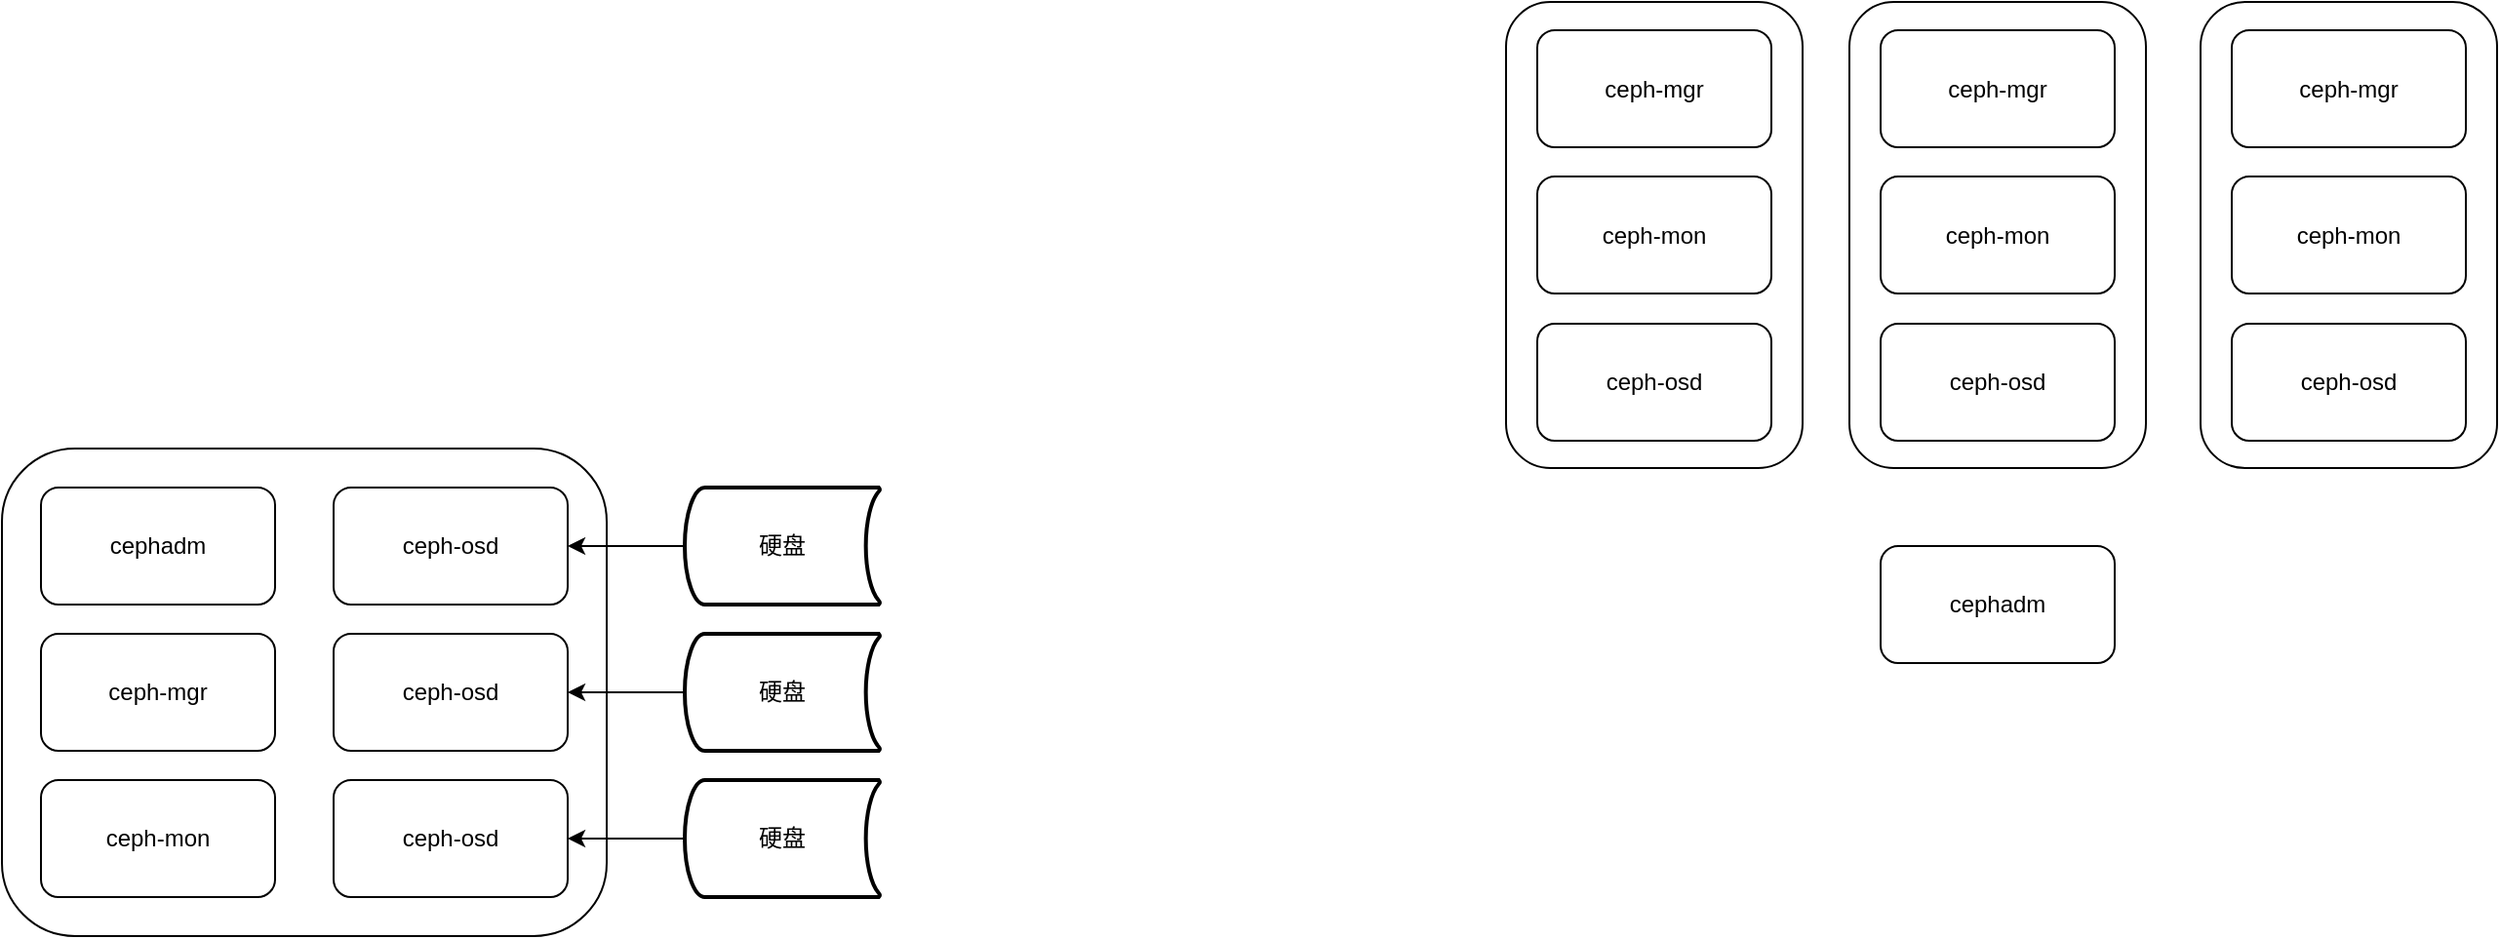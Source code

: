 <mxfile version="13.9.9" type="device"><diagram id="Dz77tpT3L31OcKnkpGSX" name="第 1 页"><mxGraphModel dx="981" dy="967" grid="0" gridSize="10" guides="1" tooltips="1" connect="1" arrows="1" fold="1" page="0" pageScale="1" pageWidth="827" pageHeight="1169" math="0" shadow="0"><root><mxCell id="0"/><mxCell id="1" parent="0"/><mxCell id="NUZdIAwi4qyMB2TNLwDk-1" value="" style="rounded=1;whiteSpace=wrap;html=1;" vertex="1" parent="1"><mxGeometry x="220" y="200" width="310" height="250" as="geometry"/></mxCell><mxCell id="NUZdIAwi4qyMB2TNLwDk-2" value="cephadm" style="rounded=1;whiteSpace=wrap;html=1;" vertex="1" parent="1"><mxGeometry x="240" y="220" width="120" height="60" as="geometry"/></mxCell><mxCell id="NUZdIAwi4qyMB2TNLwDk-3" value="ceph-mgr" style="rounded=1;whiteSpace=wrap;html=1;" vertex="1" parent="1"><mxGeometry x="240" y="295" width="120" height="60" as="geometry"/></mxCell><mxCell id="NUZdIAwi4qyMB2TNLwDk-4" value="ceph-mon" style="rounded=1;whiteSpace=wrap;html=1;" vertex="1" parent="1"><mxGeometry x="240" y="370" width="120" height="60" as="geometry"/></mxCell><mxCell id="NUZdIAwi4qyMB2TNLwDk-5" value="ceph-osd" style="rounded=1;whiteSpace=wrap;html=1;" vertex="1" parent="1"><mxGeometry x="390" y="220" width="120" height="60" as="geometry"/></mxCell><mxCell id="NUZdIAwi4qyMB2TNLwDk-6" value="ceph-osd" style="rounded=1;whiteSpace=wrap;html=1;" vertex="1" parent="1"><mxGeometry x="390" y="295" width="120" height="60" as="geometry"/></mxCell><mxCell id="NUZdIAwi4qyMB2TNLwDk-7" value="ceph-osd" style="rounded=1;whiteSpace=wrap;html=1;" vertex="1" parent="1"><mxGeometry x="390" y="370" width="120" height="60" as="geometry"/></mxCell><mxCell id="NUZdIAwi4qyMB2TNLwDk-13" style="edgeStyle=orthogonalEdgeStyle;rounded=0;orthogonalLoop=1;jettySize=auto;html=1;exitX=0;exitY=0.5;exitDx=0;exitDy=0;exitPerimeter=0;" edge="1" parent="1" source="NUZdIAwi4qyMB2TNLwDk-8" target="NUZdIAwi4qyMB2TNLwDk-7"><mxGeometry relative="1" as="geometry"/></mxCell><mxCell id="NUZdIAwi4qyMB2TNLwDk-8" value="硬盘" style="strokeWidth=2;html=1;shape=mxgraph.flowchart.stored_data;whiteSpace=wrap;" vertex="1" parent="1"><mxGeometry x="570" y="370" width="100" height="60" as="geometry"/></mxCell><mxCell id="NUZdIAwi4qyMB2TNLwDk-12" style="edgeStyle=orthogonalEdgeStyle;rounded=0;orthogonalLoop=1;jettySize=auto;html=1;exitX=0;exitY=0.5;exitDx=0;exitDy=0;exitPerimeter=0;entryX=1;entryY=0.5;entryDx=0;entryDy=0;" edge="1" parent="1" source="NUZdIAwi4qyMB2TNLwDk-9" target="NUZdIAwi4qyMB2TNLwDk-6"><mxGeometry relative="1" as="geometry"/></mxCell><mxCell id="NUZdIAwi4qyMB2TNLwDk-9" value="硬盘" style="strokeWidth=2;html=1;shape=mxgraph.flowchart.stored_data;whiteSpace=wrap;" vertex="1" parent="1"><mxGeometry x="570" y="295" width="100" height="60" as="geometry"/></mxCell><mxCell id="NUZdIAwi4qyMB2TNLwDk-11" style="edgeStyle=orthogonalEdgeStyle;rounded=0;orthogonalLoop=1;jettySize=auto;html=1;exitX=0;exitY=0.5;exitDx=0;exitDy=0;exitPerimeter=0;entryX=1;entryY=0.5;entryDx=0;entryDy=0;" edge="1" parent="1" source="NUZdIAwi4qyMB2TNLwDk-10" target="NUZdIAwi4qyMB2TNLwDk-5"><mxGeometry relative="1" as="geometry"/></mxCell><mxCell id="NUZdIAwi4qyMB2TNLwDk-10" value="硬盘" style="strokeWidth=2;html=1;shape=mxgraph.flowchart.stored_data;whiteSpace=wrap;" vertex="1" parent="1"><mxGeometry x="570" y="220" width="100" height="60" as="geometry"/></mxCell><mxCell id="NUZdIAwi4qyMB2TNLwDk-16" value="cephadm" style="rounded=1;whiteSpace=wrap;html=1;" vertex="1" parent="1"><mxGeometry x="1183" y="250" width="120" height="60" as="geometry"/></mxCell><mxCell id="NUZdIAwi4qyMB2TNLwDk-34" value="" style="group" vertex="1" connectable="0" parent="1"><mxGeometry x="991" y="-29" width="152" height="239" as="geometry"/></mxCell><mxCell id="NUZdIAwi4qyMB2TNLwDk-20" value="" style="rounded=1;whiteSpace=wrap;html=1;" vertex="1" parent="NUZdIAwi4qyMB2TNLwDk-34"><mxGeometry width="152" height="239" as="geometry"/></mxCell><mxCell id="NUZdIAwi4qyMB2TNLwDk-31" value="ceph-osd" style="rounded=1;whiteSpace=wrap;html=1;" vertex="1" parent="NUZdIAwi4qyMB2TNLwDk-34"><mxGeometry x="16" y="165" width="120" height="60" as="geometry"/></mxCell><mxCell id="NUZdIAwi4qyMB2TNLwDk-17" value="ceph-mgr" style="rounded=1;whiteSpace=wrap;html=1;" vertex="1" parent="NUZdIAwi4qyMB2TNLwDk-34"><mxGeometry x="16" y="14.5" width="120" height="60" as="geometry"/></mxCell><mxCell id="NUZdIAwi4qyMB2TNLwDk-18" value="ceph-mon" style="rounded=1;whiteSpace=wrap;html=1;" vertex="1" parent="NUZdIAwi4qyMB2TNLwDk-34"><mxGeometry x="16" y="89.5" width="120" height="60" as="geometry"/></mxCell><mxCell id="NUZdIAwi4qyMB2TNLwDk-41" value="" style="group" vertex="1" connectable="0" parent="1"><mxGeometry x="1167" y="-29" width="152" height="239" as="geometry"/></mxCell><mxCell id="NUZdIAwi4qyMB2TNLwDk-42" value="" style="rounded=1;whiteSpace=wrap;html=1;" vertex="1" parent="NUZdIAwi4qyMB2TNLwDk-41"><mxGeometry width="152" height="239" as="geometry"/></mxCell><mxCell id="NUZdIAwi4qyMB2TNLwDk-43" value="ceph-osd" style="rounded=1;whiteSpace=wrap;html=1;" vertex="1" parent="NUZdIAwi4qyMB2TNLwDk-41"><mxGeometry x="16" y="165" width="120" height="60" as="geometry"/></mxCell><mxCell id="NUZdIAwi4qyMB2TNLwDk-44" value="ceph-mgr" style="rounded=1;whiteSpace=wrap;html=1;" vertex="1" parent="NUZdIAwi4qyMB2TNLwDk-41"><mxGeometry x="16" y="14.5" width="120" height="60" as="geometry"/></mxCell><mxCell id="NUZdIAwi4qyMB2TNLwDk-45" value="ceph-mon" style="rounded=1;whiteSpace=wrap;html=1;" vertex="1" parent="NUZdIAwi4qyMB2TNLwDk-41"><mxGeometry x="16" y="89.5" width="120" height="60" as="geometry"/></mxCell><mxCell id="NUZdIAwi4qyMB2TNLwDk-46" value="" style="group" vertex="1" connectable="0" parent="1"><mxGeometry x="1347" y="-29" width="152" height="239" as="geometry"/></mxCell><mxCell id="NUZdIAwi4qyMB2TNLwDk-47" value="" style="rounded=1;whiteSpace=wrap;html=1;" vertex="1" parent="NUZdIAwi4qyMB2TNLwDk-46"><mxGeometry width="152" height="239" as="geometry"/></mxCell><mxCell id="NUZdIAwi4qyMB2TNLwDk-48" value="ceph-osd" style="rounded=1;whiteSpace=wrap;html=1;" vertex="1" parent="NUZdIAwi4qyMB2TNLwDk-46"><mxGeometry x="16" y="165" width="120" height="60" as="geometry"/></mxCell><mxCell id="NUZdIAwi4qyMB2TNLwDk-49" value="ceph-mgr" style="rounded=1;whiteSpace=wrap;html=1;" vertex="1" parent="NUZdIAwi4qyMB2TNLwDk-46"><mxGeometry x="16" y="14.5" width="120" height="60" as="geometry"/></mxCell><mxCell id="NUZdIAwi4qyMB2TNLwDk-50" value="ceph-mon" style="rounded=1;whiteSpace=wrap;html=1;" vertex="1" parent="NUZdIAwi4qyMB2TNLwDk-46"><mxGeometry x="16" y="89.5" width="120" height="60" as="geometry"/></mxCell></root></mxGraphModel></diagram></mxfile>